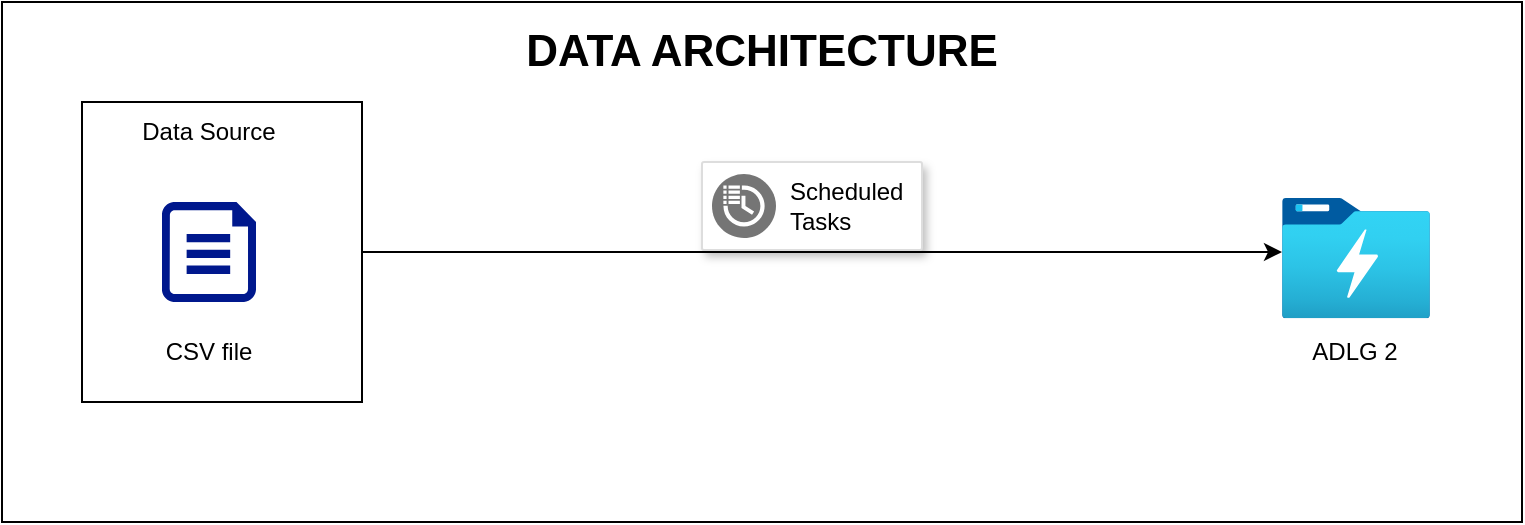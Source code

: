 <mxfile version="24.7.5" pages="2">
  <diagram name="Page-1" id="uztS9f_y2pid1i1gt4wV">
    <mxGraphModel dx="1038" dy="608" grid="1" gridSize="10" guides="1" tooltips="1" connect="1" arrows="1" fold="1" page="1" pageScale="1" pageWidth="827" pageHeight="1169" math="0" shadow="0">
      <root>
        <mxCell id="0" />
        <mxCell id="1" parent="0" />
        <mxCell id="k5oenYQfWtQfac5Y5oci-15" value="" style="rounded=0;whiteSpace=wrap;html=1;" parent="1" vertex="1">
          <mxGeometry x="40" y="160" width="760" height="260" as="geometry" />
        </mxCell>
        <mxCell id="k5oenYQfWtQfac5Y5oci-8" style="edgeStyle=orthogonalEdgeStyle;rounded=0;orthogonalLoop=1;jettySize=auto;html=1;exitX=1;exitY=0.5;exitDx=0;exitDy=0;" parent="1" source="k5oenYQfWtQfac5Y5oci-1" edge="1">
          <mxGeometry relative="1" as="geometry">
            <mxPoint x="680" y="285" as="targetPoint" />
          </mxGeometry>
        </mxCell>
        <mxCell id="k5oenYQfWtQfac5Y5oci-1" value="" style="whiteSpace=wrap;html=1;" parent="1" vertex="1">
          <mxGeometry x="80" y="210" width="140" height="150" as="geometry" />
        </mxCell>
        <mxCell id="k5oenYQfWtQfac5Y5oci-2" value="" style="sketch=0;aspect=fixed;pointerEvents=1;shadow=0;dashed=0;html=1;strokeColor=none;labelPosition=center;verticalLabelPosition=bottom;verticalAlign=top;align=center;fillColor=#00188D;shape=mxgraph.azure.file" parent="1" vertex="1">
          <mxGeometry x="120" y="260" width="47" height="50" as="geometry" />
        </mxCell>
        <mxCell id="k5oenYQfWtQfac5Y5oci-5" value="Data Source" style="text;html=1;align=center;verticalAlign=middle;whiteSpace=wrap;rounded=0;" parent="1" vertex="1">
          <mxGeometry x="107" y="210" width="73" height="30" as="geometry" />
        </mxCell>
        <mxCell id="k5oenYQfWtQfac5Y5oci-6" value="CSV file" style="text;html=1;align=center;verticalAlign=middle;whiteSpace=wrap;rounded=0;" parent="1" vertex="1">
          <mxGeometry x="107" y="320" width="73" height="30" as="geometry" />
        </mxCell>
        <mxCell id="k5oenYQfWtQfac5Y5oci-7" value="" style="image;aspect=fixed;html=1;points=[];align=center;fontSize=12;image=img/lib/azure2/storage/Data_Lake_Storage_Gen1.svg;" parent="1" vertex="1">
          <mxGeometry x="680" y="258" width="74" height="60.13" as="geometry" />
        </mxCell>
        <mxCell id="k5oenYQfWtQfac5Y5oci-9" value="ADLG 2" style="text;html=1;align=center;verticalAlign=middle;whiteSpace=wrap;rounded=0;" parent="1" vertex="1">
          <mxGeometry x="680" y="320" width="73" height="30" as="geometry" />
        </mxCell>
        <mxCell id="k5oenYQfWtQfac5Y5oci-10" value="" style="strokeColor=#dddddd;shadow=1;strokeWidth=1;rounded=1;absoluteArcSize=1;arcSize=2;" parent="1" vertex="1">
          <mxGeometry x="390" y="240" width="110" height="44" as="geometry" />
        </mxCell>
        <mxCell id="k5oenYQfWtQfac5Y5oci-11" value="Scheduled&#xa;Tasks" style="sketch=0;dashed=0;connectable=0;html=1;fillColor=#757575;strokeColor=none;shape=mxgraph.gcp2.scheduled_tasks;part=1;labelPosition=right;verticalLabelPosition=middle;align=left;verticalAlign=middle;spacingLeft=5;fontSize=12;" parent="k5oenYQfWtQfac5Y5oci-10" vertex="1">
          <mxGeometry y="0.5" width="32" height="32" relative="1" as="geometry">
            <mxPoint x="5" y="-16" as="offset" />
          </mxGeometry>
        </mxCell>
        <mxCell id="k5oenYQfWtQfac5Y5oci-12" value="" style="shape=image;verticalLabelPosition=bottom;labelBackgroundColor=default;verticalAlign=top;aspect=fixed;imageAspect=0;image=https://banner2.cleanpng.com/20180325/kpq/kisspng-python-logo-programmer-fierce-python-cliparts-5ab7bde1954e21.41.jpg;" parent="1" vertex="1">
          <mxGeometry x="410" y="300" width="70" height="70" as="geometry" />
        </mxCell>
        <mxCell id="k5oenYQfWtQfac5Y5oci-16" value="DATA ARCHITECTURE" style="text;html=1;align=center;verticalAlign=middle;whiteSpace=wrap;rounded=0;fontSize=22;fontStyle=1" parent="1" vertex="1">
          <mxGeometry x="285" y="170" width="270" height="30" as="geometry" />
        </mxCell>
      </root>
    </mxGraphModel>
  </diagram>
  <diagram id="i3OfB5NKuYYGq3PM4zfw" name="Page-2">
    <mxGraphModel dx="1038" dy="608" grid="1" gridSize="10" guides="1" tooltips="1" connect="1" arrows="1" fold="1" page="1" pageScale="1" pageWidth="827" pageHeight="1169" math="0" shadow="0">
      <root>
        <mxCell id="0" />
        <mxCell id="1" parent="0" />
        <mxCell id="ZC-3uBbay0TNyfONSUZj-1" value="FactPayroll_Table" style="shape=table;startSize=40;container=1;collapsible=0;childLayout=tableLayout;fixedRows=1;rowLines=0;fontStyle=0;strokeColor=default;fontSize=16;" vertex="1" parent="1">
          <mxGeometry x="360" y="150" width="230" height="400" as="geometry" />
        </mxCell>
        <mxCell id="ZC-3uBbay0TNyfONSUZj-2" value="" style="shape=tableRow;horizontal=0;startSize=0;swimlaneHead=0;swimlaneBody=0;top=0;left=0;bottom=0;right=0;collapsible=0;dropTarget=0;fillColor=none;points=[[0,0.5],[1,0.5]];portConstraint=eastwest;strokeColor=inherit;fontSize=16;" vertex="1" parent="ZC-3uBbay0TNyfONSUZj-1">
          <mxGeometry y="40" width="230" height="40" as="geometry" />
        </mxCell>
        <mxCell id="ZC-3uBbay0TNyfONSUZj-3" value="FK" style="shape=partialRectangle;html=1;whiteSpace=wrap;connectable=0;fillColor=none;top=0;left=0;bottom=0;right=0;overflow=hidden;pointerEvents=1;strokeColor=inherit;fontSize=16;" vertex="1" parent="ZC-3uBbay0TNyfONSUZj-2">
          <mxGeometry width="40" height="40" as="geometry">
            <mxRectangle width="40" height="40" as="alternateBounds" />
          </mxGeometry>
        </mxCell>
        <mxCell id="ZC-3uBbay0TNyfONSUZj-4" value="EmployeeID" style="shape=partialRectangle;html=1;whiteSpace=wrap;connectable=0;fillColor=none;top=0;left=0;bottom=0;right=0;align=left;spacingLeft=6;overflow=hidden;strokeColor=inherit;fontSize=16;" vertex="1" parent="ZC-3uBbay0TNyfONSUZj-2">
          <mxGeometry x="40" width="190" height="40" as="geometry">
            <mxRectangle width="190" height="40" as="alternateBounds" />
          </mxGeometry>
        </mxCell>
        <mxCell id="ZC-3uBbay0TNyfONSUZj-5" value="" style="shape=tableRow;horizontal=0;startSize=0;swimlaneHead=0;swimlaneBody=0;top=0;left=0;bottom=0;right=0;collapsible=0;dropTarget=0;fillColor=none;points=[[0,0.5],[1,0.5]];portConstraint=eastwest;strokeColor=inherit;fontSize=16;" vertex="1" parent="ZC-3uBbay0TNyfONSUZj-1">
          <mxGeometry y="80" width="230" height="30" as="geometry" />
        </mxCell>
        <mxCell id="ZC-3uBbay0TNyfONSUZj-6" value="FK" style="shape=partialRectangle;html=1;whiteSpace=wrap;connectable=0;fillColor=none;top=0;left=0;bottom=0;right=0;overflow=hidden;strokeColor=inherit;fontSize=16;" vertex="1" parent="ZC-3uBbay0TNyfONSUZj-5">
          <mxGeometry width="40" height="30" as="geometry">
            <mxRectangle width="40" height="30" as="alternateBounds" />
          </mxGeometry>
        </mxCell>
        <mxCell id="ZC-3uBbay0TNyfONSUZj-7" value="AgencyID" style="shape=partialRectangle;html=1;whiteSpace=wrap;connectable=0;fillColor=none;top=0;left=0;bottom=0;right=0;align=left;spacingLeft=6;overflow=hidden;strokeColor=inherit;fontSize=16;" vertex="1" parent="ZC-3uBbay0TNyfONSUZj-5">
          <mxGeometry x="40" width="190" height="30" as="geometry">
            <mxRectangle width="190" height="30" as="alternateBounds" />
          </mxGeometry>
        </mxCell>
        <mxCell id="ZC-3uBbay0TNyfONSUZj-159" style="shape=tableRow;horizontal=0;startSize=0;swimlaneHead=0;swimlaneBody=0;top=0;left=0;bottom=0;right=0;collapsible=0;dropTarget=0;fillColor=none;points=[[0,0.5],[1,0.5]];portConstraint=eastwest;strokeColor=inherit;fontSize=16;" vertex="1" parent="ZC-3uBbay0TNyfONSUZj-1">
          <mxGeometry y="110" width="230" height="30" as="geometry" />
        </mxCell>
        <mxCell id="ZC-3uBbay0TNyfONSUZj-160" value="FK" style="shape=partialRectangle;html=1;whiteSpace=wrap;connectable=0;fillColor=none;top=0;left=0;bottom=0;right=0;overflow=hidden;strokeColor=inherit;fontSize=16;" vertex="1" parent="ZC-3uBbay0TNyfONSUZj-159">
          <mxGeometry width="40" height="30" as="geometry">
            <mxRectangle width="40" height="30" as="alternateBounds" />
          </mxGeometry>
        </mxCell>
        <mxCell id="ZC-3uBbay0TNyfONSUZj-161" value="TitleCode" style="shape=partialRectangle;html=1;whiteSpace=wrap;connectable=0;fillColor=none;top=0;left=0;bottom=0;right=0;align=left;spacingLeft=6;overflow=hidden;strokeColor=inherit;fontSize=16;" vertex="1" parent="ZC-3uBbay0TNyfONSUZj-159">
          <mxGeometry x="40" width="190" height="30" as="geometry">
            <mxRectangle width="190" height="30" as="alternateBounds" />
          </mxGeometry>
        </mxCell>
        <mxCell id="ZC-3uBbay0TNyfONSUZj-8" value="" style="shape=tableRow;horizontal=0;startSize=0;swimlaneHead=0;swimlaneBody=0;top=0;left=0;bottom=0;right=0;collapsible=0;dropTarget=0;fillColor=none;points=[[0,0.5],[1,0.5]];portConstraint=eastwest;strokeColor=inherit;fontSize=16;" vertex="1" parent="ZC-3uBbay0TNyfONSUZj-1">
          <mxGeometry y="140" width="230" height="30" as="geometry" />
        </mxCell>
        <mxCell id="ZC-3uBbay0TNyfONSUZj-9" value="" style="shape=partialRectangle;html=1;whiteSpace=wrap;connectable=0;fillColor=none;top=0;left=0;bottom=0;right=0;overflow=hidden;strokeColor=inherit;fontSize=16;" vertex="1" parent="ZC-3uBbay0TNyfONSUZj-8">
          <mxGeometry width="40" height="30" as="geometry">
            <mxRectangle width="40" height="30" as="alternateBounds" />
          </mxGeometry>
        </mxCell>
        <mxCell id="ZC-3uBbay0TNyfONSUZj-10" value="FiscalYear" style="shape=partialRectangle;html=1;whiteSpace=wrap;connectable=0;fillColor=none;top=0;left=0;bottom=0;right=0;align=left;spacingLeft=6;overflow=hidden;strokeColor=inherit;fontSize=16;" vertex="1" parent="ZC-3uBbay0TNyfONSUZj-8">
          <mxGeometry x="40" width="190" height="30" as="geometry">
            <mxRectangle width="190" height="30" as="alternateBounds" />
          </mxGeometry>
        </mxCell>
        <mxCell id="ZC-3uBbay0TNyfONSUZj-11" style="shape=tableRow;horizontal=0;startSize=0;swimlaneHead=0;swimlaneBody=0;top=0;left=0;bottom=0;right=0;collapsible=0;dropTarget=0;fillColor=none;points=[[0,0.5],[1,0.5]];portConstraint=eastwest;strokeColor=inherit;fontSize=16;" vertex="1" parent="ZC-3uBbay0TNyfONSUZj-1">
          <mxGeometry y="170" width="230" height="30" as="geometry" />
        </mxCell>
        <mxCell id="ZC-3uBbay0TNyfONSUZj-12" value="PK" style="shape=partialRectangle;html=1;whiteSpace=wrap;connectable=0;fillColor=none;top=0;left=0;bottom=0;right=0;overflow=hidden;strokeColor=inherit;fontSize=16;" vertex="1" parent="ZC-3uBbay0TNyfONSUZj-11">
          <mxGeometry width="40" height="30" as="geometry">
            <mxRectangle width="40" height="30" as="alternateBounds" />
          </mxGeometry>
        </mxCell>
        <mxCell id="ZC-3uBbay0TNyfONSUZj-13" value="PayrollNumber&amp;nbsp;" style="shape=partialRectangle;html=1;whiteSpace=wrap;connectable=0;fillColor=none;top=0;left=0;bottom=0;right=0;align=left;spacingLeft=6;overflow=hidden;strokeColor=inherit;fontSize=16;" vertex="1" parent="ZC-3uBbay0TNyfONSUZj-11">
          <mxGeometry x="40" width="190" height="30" as="geometry">
            <mxRectangle width="190" height="30" as="alternateBounds" />
          </mxGeometry>
        </mxCell>
        <mxCell id="ZC-3uBbay0TNyfONSUZj-14" style="shape=tableRow;horizontal=0;startSize=0;swimlaneHead=0;swimlaneBody=0;top=0;left=0;bottom=0;right=0;collapsible=0;dropTarget=0;fillColor=none;points=[[0,0.5],[1,0.5]];portConstraint=eastwest;strokeColor=inherit;fontSize=16;" vertex="1" parent="ZC-3uBbay0TNyfONSUZj-1">
          <mxGeometry y="200" width="230" height="30" as="geometry" />
        </mxCell>
        <mxCell id="ZC-3uBbay0TNyfONSUZj-15" style="shape=partialRectangle;html=1;whiteSpace=wrap;connectable=0;fillColor=none;top=0;left=0;bottom=0;right=0;overflow=hidden;strokeColor=inherit;fontSize=16;" vertex="1" parent="ZC-3uBbay0TNyfONSUZj-14">
          <mxGeometry width="40" height="30" as="geometry">
            <mxRectangle width="40" height="30" as="alternateBounds" />
          </mxGeometry>
        </mxCell>
        <mxCell id="ZC-3uBbay0TNyfONSUZj-16" value="BaseSalary" style="shape=partialRectangle;html=1;whiteSpace=wrap;connectable=0;fillColor=none;top=0;left=0;bottom=0;right=0;align=left;spacingLeft=6;overflow=hidden;strokeColor=inherit;fontSize=16;" vertex="1" parent="ZC-3uBbay0TNyfONSUZj-14">
          <mxGeometry x="40" width="190" height="30" as="geometry">
            <mxRectangle width="190" height="30" as="alternateBounds" />
          </mxGeometry>
        </mxCell>
        <mxCell id="ZC-3uBbay0TNyfONSUZj-17" style="shape=tableRow;horizontal=0;startSize=0;swimlaneHead=0;swimlaneBody=0;top=0;left=0;bottom=0;right=0;collapsible=0;dropTarget=0;fillColor=none;points=[[0,0.5],[1,0.5]];portConstraint=eastwest;strokeColor=inherit;fontSize=16;" vertex="1" parent="ZC-3uBbay0TNyfONSUZj-1">
          <mxGeometry y="230" width="230" height="30" as="geometry" />
        </mxCell>
        <mxCell id="ZC-3uBbay0TNyfONSUZj-18" style="shape=partialRectangle;html=1;whiteSpace=wrap;connectable=0;fillColor=none;top=0;left=0;bottom=0;right=0;overflow=hidden;strokeColor=inherit;fontSize=16;" vertex="1" parent="ZC-3uBbay0TNyfONSUZj-17">
          <mxGeometry width="40" height="30" as="geometry">
            <mxRectangle width="40" height="30" as="alternateBounds" />
          </mxGeometry>
        </mxCell>
        <mxCell id="ZC-3uBbay0TNyfONSUZj-19" value="RegularHours" style="shape=partialRectangle;html=1;whiteSpace=wrap;connectable=0;fillColor=none;top=0;left=0;bottom=0;right=0;align=left;spacingLeft=6;overflow=hidden;strokeColor=inherit;fontSize=16;" vertex="1" parent="ZC-3uBbay0TNyfONSUZj-17">
          <mxGeometry x="40" width="190" height="30" as="geometry">
            <mxRectangle width="190" height="30" as="alternateBounds" />
          </mxGeometry>
        </mxCell>
        <mxCell id="ZC-3uBbay0TNyfONSUZj-20" style="shape=tableRow;horizontal=0;startSize=0;swimlaneHead=0;swimlaneBody=0;top=0;left=0;bottom=0;right=0;collapsible=0;dropTarget=0;fillColor=none;points=[[0,0.5],[1,0.5]];portConstraint=eastwest;strokeColor=inherit;fontSize=16;" vertex="1" parent="ZC-3uBbay0TNyfONSUZj-1">
          <mxGeometry y="260" width="230" height="40" as="geometry" />
        </mxCell>
        <mxCell id="ZC-3uBbay0TNyfONSUZj-21" style="shape=partialRectangle;html=1;whiteSpace=wrap;connectable=0;fillColor=none;top=0;left=0;bottom=0;right=0;overflow=hidden;strokeColor=inherit;fontSize=16;" vertex="1" parent="ZC-3uBbay0TNyfONSUZj-20">
          <mxGeometry width="40" height="40" as="geometry">
            <mxRectangle width="40" height="40" as="alternateBounds" />
          </mxGeometry>
        </mxCell>
        <mxCell id="ZC-3uBbay0TNyfONSUZj-22" value="RegularGrossPaid" style="shape=partialRectangle;html=1;whiteSpace=wrap;connectable=0;fillColor=none;top=0;left=0;bottom=0;right=0;align=left;spacingLeft=6;overflow=hidden;strokeColor=inherit;fontSize=16;" vertex="1" parent="ZC-3uBbay0TNyfONSUZj-20">
          <mxGeometry x="40" width="190" height="40" as="geometry">
            <mxRectangle width="190" height="40" as="alternateBounds" />
          </mxGeometry>
        </mxCell>
        <mxCell id="ZC-3uBbay0TNyfONSUZj-23" style="shape=tableRow;horizontal=0;startSize=0;swimlaneHead=0;swimlaneBody=0;top=0;left=0;bottom=0;right=0;collapsible=0;dropTarget=0;fillColor=none;points=[[0,0.5],[1,0.5]];portConstraint=eastwest;strokeColor=inherit;fontSize=16;" vertex="1" parent="ZC-3uBbay0TNyfONSUZj-1">
          <mxGeometry y="300" width="230" height="40" as="geometry" />
        </mxCell>
        <mxCell id="ZC-3uBbay0TNyfONSUZj-24" style="shape=partialRectangle;html=1;whiteSpace=wrap;connectable=0;fillColor=none;top=0;left=0;bottom=0;right=0;overflow=hidden;strokeColor=inherit;fontSize=16;" vertex="1" parent="ZC-3uBbay0TNyfONSUZj-23">
          <mxGeometry width="40" height="40" as="geometry">
            <mxRectangle width="40" height="40" as="alternateBounds" />
          </mxGeometry>
        </mxCell>
        <mxCell id="ZC-3uBbay0TNyfONSUZj-25" value="OTHours" style="shape=partialRectangle;html=1;whiteSpace=wrap;connectable=0;fillColor=none;top=0;left=0;bottom=0;right=0;align=left;spacingLeft=6;overflow=hidden;strokeColor=inherit;fontSize=16;" vertex="1" parent="ZC-3uBbay0TNyfONSUZj-23">
          <mxGeometry x="40" width="190" height="40" as="geometry">
            <mxRectangle width="190" height="40" as="alternateBounds" />
          </mxGeometry>
        </mxCell>
        <mxCell id="ZC-3uBbay0TNyfONSUZj-26" style="shape=tableRow;horizontal=0;startSize=0;swimlaneHead=0;swimlaneBody=0;top=0;left=0;bottom=0;right=0;collapsible=0;dropTarget=0;fillColor=none;points=[[0,0.5],[1,0.5]];portConstraint=eastwest;strokeColor=inherit;fontSize=16;" vertex="1" parent="ZC-3uBbay0TNyfONSUZj-1">
          <mxGeometry y="340" width="230" height="30" as="geometry" />
        </mxCell>
        <mxCell id="ZC-3uBbay0TNyfONSUZj-27" style="shape=partialRectangle;html=1;whiteSpace=wrap;connectable=0;fillColor=none;top=0;left=0;bottom=0;right=0;overflow=hidden;strokeColor=inherit;fontSize=16;" vertex="1" parent="ZC-3uBbay0TNyfONSUZj-26">
          <mxGeometry width="40" height="30" as="geometry">
            <mxRectangle width="40" height="30" as="alternateBounds" />
          </mxGeometry>
        </mxCell>
        <mxCell id="ZC-3uBbay0TNyfONSUZj-28" value="TotalOTPaid" style="shape=partialRectangle;html=1;whiteSpace=wrap;connectable=0;fillColor=none;top=0;left=0;bottom=0;right=0;align=left;spacingLeft=6;overflow=hidden;strokeColor=inherit;fontSize=16;" vertex="1" parent="ZC-3uBbay0TNyfONSUZj-26">
          <mxGeometry x="40" width="190" height="30" as="geometry">
            <mxRectangle width="190" height="30" as="alternateBounds" />
          </mxGeometry>
        </mxCell>
        <mxCell id="ZC-3uBbay0TNyfONSUZj-29" style="shape=tableRow;horizontal=0;startSize=0;swimlaneHead=0;swimlaneBody=0;top=0;left=0;bottom=0;right=0;collapsible=0;dropTarget=0;fillColor=none;points=[[0,0.5],[1,0.5]];portConstraint=eastwest;strokeColor=inherit;fontSize=16;" vertex="1" parent="ZC-3uBbay0TNyfONSUZj-1">
          <mxGeometry y="370" width="230" height="30" as="geometry" />
        </mxCell>
        <mxCell id="ZC-3uBbay0TNyfONSUZj-30" style="shape=partialRectangle;html=1;whiteSpace=wrap;connectable=0;fillColor=none;top=0;left=0;bottom=0;right=0;overflow=hidden;strokeColor=inherit;fontSize=16;" vertex="1" parent="ZC-3uBbay0TNyfONSUZj-29">
          <mxGeometry width="40" height="30" as="geometry">
            <mxRectangle width="40" height="30" as="alternateBounds" />
          </mxGeometry>
        </mxCell>
        <mxCell id="ZC-3uBbay0TNyfONSUZj-31" value="TotalOtherPay" style="shape=partialRectangle;html=1;whiteSpace=wrap;connectable=0;fillColor=none;top=0;left=0;bottom=0;right=0;align=left;spacingLeft=6;overflow=hidden;strokeColor=inherit;fontSize=16;" vertex="1" parent="ZC-3uBbay0TNyfONSUZj-29">
          <mxGeometry x="40" width="190" height="30" as="geometry">
            <mxRectangle width="190" height="30" as="alternateBounds" />
          </mxGeometry>
        </mxCell>
        <mxCell id="ZC-3uBbay0TNyfONSUZj-35" value="DimEmployee" style="shape=table;startSize=40;container=1;collapsible=0;childLayout=tableLayout;fixedRows=1;rowLines=0;fontStyle=0;strokeColor=default;fontSize=16;" vertex="1" parent="1">
          <mxGeometry x="30" y="150" width="230" height="200" as="geometry" />
        </mxCell>
        <mxCell id="ZC-3uBbay0TNyfONSUZj-36" value="" style="shape=tableRow;horizontal=0;startSize=0;swimlaneHead=0;swimlaneBody=0;top=0;left=0;bottom=0;right=0;collapsible=0;dropTarget=0;fillColor=none;points=[[0,0.5],[1,0.5]];portConstraint=eastwest;strokeColor=inherit;fontSize=16;" vertex="1" parent="ZC-3uBbay0TNyfONSUZj-35">
          <mxGeometry y="40" width="230" height="40" as="geometry" />
        </mxCell>
        <mxCell id="ZC-3uBbay0TNyfONSUZj-37" value="PK" style="shape=partialRectangle;html=1;whiteSpace=wrap;connectable=0;fillColor=none;top=0;left=0;bottom=0;right=0;overflow=hidden;pointerEvents=1;strokeColor=inherit;fontSize=16;" vertex="1" parent="ZC-3uBbay0TNyfONSUZj-36">
          <mxGeometry width="40" height="40" as="geometry">
            <mxRectangle width="40" height="40" as="alternateBounds" />
          </mxGeometry>
        </mxCell>
        <mxCell id="ZC-3uBbay0TNyfONSUZj-38" value="EmployeeID" style="shape=partialRectangle;html=1;whiteSpace=wrap;connectable=0;fillColor=none;top=0;left=0;bottom=0;right=0;align=left;spacingLeft=6;overflow=hidden;strokeColor=inherit;fontSize=16;" vertex="1" parent="ZC-3uBbay0TNyfONSUZj-36">
          <mxGeometry x="40" width="190" height="40" as="geometry">
            <mxRectangle width="190" height="40" as="alternateBounds" />
          </mxGeometry>
        </mxCell>
        <mxCell id="ZC-3uBbay0TNyfONSUZj-39" value="" style="shape=tableRow;horizontal=0;startSize=0;swimlaneHead=0;swimlaneBody=0;top=0;left=0;bottom=0;right=0;collapsible=0;dropTarget=0;fillColor=none;points=[[0,0.5],[1,0.5]];portConstraint=eastwest;strokeColor=inherit;fontSize=16;" vertex="1" parent="ZC-3uBbay0TNyfONSUZj-35">
          <mxGeometry y="80" width="230" height="30" as="geometry" />
        </mxCell>
        <mxCell id="ZC-3uBbay0TNyfONSUZj-40" value="" style="shape=partialRectangle;html=1;whiteSpace=wrap;connectable=0;fillColor=none;top=0;left=0;bottom=0;right=0;overflow=hidden;strokeColor=inherit;fontSize=16;" vertex="1" parent="ZC-3uBbay0TNyfONSUZj-39">
          <mxGeometry width="40" height="30" as="geometry">
            <mxRectangle width="40" height="30" as="alternateBounds" />
          </mxGeometry>
        </mxCell>
        <mxCell id="ZC-3uBbay0TNyfONSUZj-41" value="LastName" style="shape=partialRectangle;html=1;whiteSpace=wrap;connectable=0;fillColor=none;top=0;left=0;bottom=0;right=0;align=left;spacingLeft=6;overflow=hidden;strokeColor=inherit;fontSize=16;" vertex="1" parent="ZC-3uBbay0TNyfONSUZj-39">
          <mxGeometry x="40" width="190" height="30" as="geometry">
            <mxRectangle width="190" height="30" as="alternateBounds" />
          </mxGeometry>
        </mxCell>
        <mxCell id="ZC-3uBbay0TNyfONSUZj-42" value="" style="shape=tableRow;horizontal=0;startSize=0;swimlaneHead=0;swimlaneBody=0;top=0;left=0;bottom=0;right=0;collapsible=0;dropTarget=0;fillColor=none;points=[[0,0.5],[1,0.5]];portConstraint=eastwest;strokeColor=inherit;fontSize=16;" vertex="1" parent="ZC-3uBbay0TNyfONSUZj-35">
          <mxGeometry y="110" width="230" height="30" as="geometry" />
        </mxCell>
        <mxCell id="ZC-3uBbay0TNyfONSUZj-43" value="" style="shape=partialRectangle;html=1;whiteSpace=wrap;connectable=0;fillColor=none;top=0;left=0;bottom=0;right=0;overflow=hidden;strokeColor=inherit;fontSize=16;" vertex="1" parent="ZC-3uBbay0TNyfONSUZj-42">
          <mxGeometry width="40" height="30" as="geometry">
            <mxRectangle width="40" height="30" as="alternateBounds" />
          </mxGeometry>
        </mxCell>
        <mxCell id="ZC-3uBbay0TNyfONSUZj-44" value="FirstName" style="shape=partialRectangle;html=1;whiteSpace=wrap;connectable=0;fillColor=none;top=0;left=0;bottom=0;right=0;align=left;spacingLeft=6;overflow=hidden;strokeColor=inherit;fontSize=16;" vertex="1" parent="ZC-3uBbay0TNyfONSUZj-42">
          <mxGeometry x="40" width="190" height="30" as="geometry">
            <mxRectangle width="190" height="30" as="alternateBounds" />
          </mxGeometry>
        </mxCell>
        <mxCell id="ZC-3uBbay0TNyfONSUZj-45" style="shape=tableRow;horizontal=0;startSize=0;swimlaneHead=0;swimlaneBody=0;top=0;left=0;bottom=0;right=0;collapsible=0;dropTarget=0;fillColor=none;points=[[0,0.5],[1,0.5]];portConstraint=eastwest;strokeColor=inherit;fontSize=16;" vertex="1" parent="ZC-3uBbay0TNyfONSUZj-35">
          <mxGeometry y="140" width="230" height="30" as="geometry" />
        </mxCell>
        <mxCell id="ZC-3uBbay0TNyfONSUZj-46" value="" style="shape=partialRectangle;html=1;whiteSpace=wrap;connectable=0;fillColor=none;top=0;left=0;bottom=0;right=0;overflow=hidden;strokeColor=inherit;fontSize=16;" vertex="1" parent="ZC-3uBbay0TNyfONSUZj-45">
          <mxGeometry width="40" height="30" as="geometry">
            <mxRectangle width="40" height="30" as="alternateBounds" />
          </mxGeometry>
        </mxCell>
        <mxCell id="ZC-3uBbay0TNyfONSUZj-47" value="AgencyStartDate" style="shape=partialRectangle;html=1;whiteSpace=wrap;connectable=0;fillColor=none;top=0;left=0;bottom=0;right=0;align=left;spacingLeft=6;overflow=hidden;strokeColor=inherit;fontSize=16;" vertex="1" parent="ZC-3uBbay0TNyfONSUZj-45">
          <mxGeometry x="40" width="190" height="30" as="geometry">
            <mxRectangle width="190" height="30" as="alternateBounds" />
          </mxGeometry>
        </mxCell>
        <mxCell id="ZC-3uBbay0TNyfONSUZj-48" style="shape=tableRow;horizontal=0;startSize=0;swimlaneHead=0;swimlaneBody=0;top=0;left=0;bottom=0;right=0;collapsible=0;dropTarget=0;fillColor=none;points=[[0,0.5],[1,0.5]];portConstraint=eastwest;strokeColor=inherit;fontSize=16;" vertex="1" parent="ZC-3uBbay0TNyfONSUZj-35">
          <mxGeometry y="170" width="230" height="30" as="geometry" />
        </mxCell>
        <mxCell id="ZC-3uBbay0TNyfONSUZj-49" style="shape=partialRectangle;html=1;whiteSpace=wrap;connectable=0;fillColor=none;top=0;left=0;bottom=0;right=0;overflow=hidden;strokeColor=inherit;fontSize=16;" vertex="1" parent="ZC-3uBbay0TNyfONSUZj-48">
          <mxGeometry width="40" height="30" as="geometry">
            <mxRectangle width="40" height="30" as="alternateBounds" />
          </mxGeometry>
        </mxCell>
        <mxCell id="ZC-3uBbay0TNyfONSUZj-50" value="WorkLocationBorough" style="shape=partialRectangle;html=1;whiteSpace=wrap;connectable=0;fillColor=none;top=0;left=0;bottom=0;right=0;align=left;spacingLeft=6;overflow=hidden;strokeColor=inherit;fontSize=16;" vertex="1" parent="ZC-3uBbay0TNyfONSUZj-48">
          <mxGeometry x="40" width="190" height="30" as="geometry">
            <mxRectangle width="190" height="30" as="alternateBounds" />
          </mxGeometry>
        </mxCell>
        <mxCell id="ZC-3uBbay0TNyfONSUZj-66" value="DimAgency" style="shape=table;startSize=40;container=1;collapsible=0;childLayout=tableLayout;fixedRows=1;rowLines=0;fontStyle=0;strokeColor=default;fontSize=16;" vertex="1" parent="1">
          <mxGeometry x="700" y="160" width="230" height="110" as="geometry" />
        </mxCell>
        <mxCell id="ZC-3uBbay0TNyfONSUZj-67" value="" style="shape=tableRow;horizontal=0;startSize=0;swimlaneHead=0;swimlaneBody=0;top=0;left=0;bottom=0;right=0;collapsible=0;dropTarget=0;fillColor=none;points=[[0,0.5],[1,0.5]];portConstraint=eastwest;strokeColor=inherit;fontSize=16;" vertex="1" parent="ZC-3uBbay0TNyfONSUZj-66">
          <mxGeometry y="40" width="230" height="40" as="geometry" />
        </mxCell>
        <mxCell id="ZC-3uBbay0TNyfONSUZj-68" value="FK" style="shape=partialRectangle;html=1;whiteSpace=wrap;connectable=0;fillColor=none;top=0;left=0;bottom=0;right=0;overflow=hidden;pointerEvents=1;strokeColor=inherit;fontSize=16;" vertex="1" parent="ZC-3uBbay0TNyfONSUZj-67">
          <mxGeometry width="40" height="40" as="geometry">
            <mxRectangle width="40" height="40" as="alternateBounds" />
          </mxGeometry>
        </mxCell>
        <mxCell id="ZC-3uBbay0TNyfONSUZj-69" value="AgencyID" style="shape=partialRectangle;html=1;whiteSpace=wrap;connectable=0;fillColor=none;top=0;left=0;bottom=0;right=0;align=left;spacingLeft=6;overflow=hidden;strokeColor=inherit;fontSize=16;" vertex="1" parent="ZC-3uBbay0TNyfONSUZj-67">
          <mxGeometry x="40" width="190" height="40" as="geometry">
            <mxRectangle width="190" height="40" as="alternateBounds" />
          </mxGeometry>
        </mxCell>
        <mxCell id="ZC-3uBbay0TNyfONSUZj-70" value="" style="shape=tableRow;horizontal=0;startSize=0;swimlaneHead=0;swimlaneBody=0;top=0;left=0;bottom=0;right=0;collapsible=0;dropTarget=0;fillColor=none;points=[[0,0.5],[1,0.5]];portConstraint=eastwest;strokeColor=inherit;fontSize=16;" vertex="1" parent="ZC-3uBbay0TNyfONSUZj-66">
          <mxGeometry y="80" width="230" height="30" as="geometry" />
        </mxCell>
        <mxCell id="ZC-3uBbay0TNyfONSUZj-71" value="" style="shape=partialRectangle;html=1;whiteSpace=wrap;connectable=0;fillColor=none;top=0;left=0;bottom=0;right=0;overflow=hidden;strokeColor=inherit;fontSize=16;" vertex="1" parent="ZC-3uBbay0TNyfONSUZj-70">
          <mxGeometry width="40" height="30" as="geometry">
            <mxRectangle width="40" height="30" as="alternateBounds" />
          </mxGeometry>
        </mxCell>
        <mxCell id="ZC-3uBbay0TNyfONSUZj-72" value="AgencyName" style="shape=partialRectangle;html=1;whiteSpace=wrap;connectable=0;fillColor=none;top=0;left=0;bottom=0;right=0;align=left;spacingLeft=6;overflow=hidden;strokeColor=inherit;fontSize=16;" vertex="1" parent="ZC-3uBbay0TNyfONSUZj-70">
          <mxGeometry x="40" width="190" height="30" as="geometry">
            <mxRectangle width="190" height="30" as="alternateBounds" />
          </mxGeometry>
        </mxCell>
        <mxCell id="ZC-3uBbay0TNyfONSUZj-97" value="DimTitle" style="shape=table;startSize=40;container=1;collapsible=0;childLayout=tableLayout;fixedRows=1;rowLines=0;fontStyle=0;strokeColor=default;fontSize=16;" vertex="1" parent="1">
          <mxGeometry x="700" y="440" width="230" height="110" as="geometry" />
        </mxCell>
        <mxCell id="ZC-3uBbay0TNyfONSUZj-98" value="" style="shape=tableRow;horizontal=0;startSize=0;swimlaneHead=0;swimlaneBody=0;top=0;left=0;bottom=0;right=0;collapsible=0;dropTarget=0;fillColor=none;points=[[0,0.5],[1,0.5]];portConstraint=eastwest;strokeColor=inherit;fontSize=16;" vertex="1" parent="ZC-3uBbay0TNyfONSUZj-97">
          <mxGeometry y="40" width="230" height="40" as="geometry" />
        </mxCell>
        <mxCell id="ZC-3uBbay0TNyfONSUZj-99" value="PK" style="shape=partialRectangle;html=1;whiteSpace=wrap;connectable=0;fillColor=none;top=0;left=0;bottom=0;right=0;overflow=hidden;pointerEvents=1;strokeColor=inherit;fontSize=16;" vertex="1" parent="ZC-3uBbay0TNyfONSUZj-98">
          <mxGeometry width="40" height="40" as="geometry">
            <mxRectangle width="40" height="40" as="alternateBounds" />
          </mxGeometry>
        </mxCell>
        <mxCell id="ZC-3uBbay0TNyfONSUZj-100" value="TitleCode" style="shape=partialRectangle;html=1;whiteSpace=wrap;connectable=0;fillColor=none;top=0;left=0;bottom=0;right=0;align=left;spacingLeft=6;overflow=hidden;strokeColor=inherit;fontSize=16;" vertex="1" parent="ZC-3uBbay0TNyfONSUZj-98">
          <mxGeometry x="40" width="190" height="40" as="geometry">
            <mxRectangle width="190" height="40" as="alternateBounds" />
          </mxGeometry>
        </mxCell>
        <mxCell id="ZC-3uBbay0TNyfONSUZj-101" value="" style="shape=tableRow;horizontal=0;startSize=0;swimlaneHead=0;swimlaneBody=0;top=0;left=0;bottom=0;right=0;collapsible=0;dropTarget=0;fillColor=none;points=[[0,0.5],[1,0.5]];portConstraint=eastwest;strokeColor=inherit;fontSize=16;" vertex="1" parent="ZC-3uBbay0TNyfONSUZj-97">
          <mxGeometry y="80" width="230" height="30" as="geometry" />
        </mxCell>
        <mxCell id="ZC-3uBbay0TNyfONSUZj-102" value="" style="shape=partialRectangle;html=1;whiteSpace=wrap;connectable=0;fillColor=none;top=0;left=0;bottom=0;right=0;overflow=hidden;strokeColor=inherit;fontSize=16;" vertex="1" parent="ZC-3uBbay0TNyfONSUZj-101">
          <mxGeometry width="40" height="30" as="geometry">
            <mxRectangle width="40" height="30" as="alternateBounds" />
          </mxGeometry>
        </mxCell>
        <mxCell id="ZC-3uBbay0TNyfONSUZj-103" value="TitleDescription" style="shape=partialRectangle;html=1;whiteSpace=wrap;connectable=0;fillColor=none;top=0;left=0;bottom=0;right=0;align=left;spacingLeft=6;overflow=hidden;strokeColor=inherit;fontSize=16;" vertex="1" parent="ZC-3uBbay0TNyfONSUZj-101">
          <mxGeometry x="40" width="190" height="30" as="geometry">
            <mxRectangle width="190" height="30" as="alternateBounds" />
          </mxGeometry>
        </mxCell>
        <mxCell id="ZC-3uBbay0TNyfONSUZj-162" style="edgeStyle=orthogonalEdgeStyle;rounded=0;orthogonalLoop=1;jettySize=auto;html=1;exitX=0.5;exitY=0;exitDx=0;exitDy=0;entryX=0.64;entryY=0.008;entryDx=0;entryDy=0;entryPerimeter=0;" edge="1" parent="1" source="ZC-3uBbay0TNyfONSUZj-1" target="ZC-3uBbay0TNyfONSUZj-1">
          <mxGeometry relative="1" as="geometry" />
        </mxCell>
        <mxCell id="ZC-3uBbay0TNyfONSUZj-163" style="edgeStyle=orthogonalEdgeStyle;rounded=0;orthogonalLoop=1;jettySize=auto;html=1;entryX=0;entryY=0.5;entryDx=0;entryDy=0;" edge="1" parent="1" source="ZC-3uBbay0TNyfONSUZj-36" target="ZC-3uBbay0TNyfONSUZj-2">
          <mxGeometry relative="1" as="geometry">
            <mxPoint x="352" y="213" as="targetPoint" />
          </mxGeometry>
        </mxCell>
        <mxCell id="ZC-3uBbay0TNyfONSUZj-164" style="edgeStyle=orthogonalEdgeStyle;rounded=0;orthogonalLoop=1;jettySize=auto;html=1;entryX=1;entryY=0.5;entryDx=0;entryDy=0;" edge="1" parent="1" source="ZC-3uBbay0TNyfONSUZj-67" target="ZC-3uBbay0TNyfONSUZj-5">
          <mxGeometry relative="1" as="geometry" />
        </mxCell>
        <mxCell id="ZC-3uBbay0TNyfONSUZj-165" style="edgeStyle=orthogonalEdgeStyle;rounded=0;orthogonalLoop=1;jettySize=auto;html=1;entryX=1;entryY=0.5;entryDx=0;entryDy=0;" edge="1" parent="1" source="ZC-3uBbay0TNyfONSUZj-98" target="ZC-3uBbay0TNyfONSUZj-159">
          <mxGeometry relative="1" as="geometry">
            <mxPoint x="620" y="279" as="targetPoint" />
          </mxGeometry>
        </mxCell>
      </root>
    </mxGraphModel>
  </diagram>
</mxfile>
